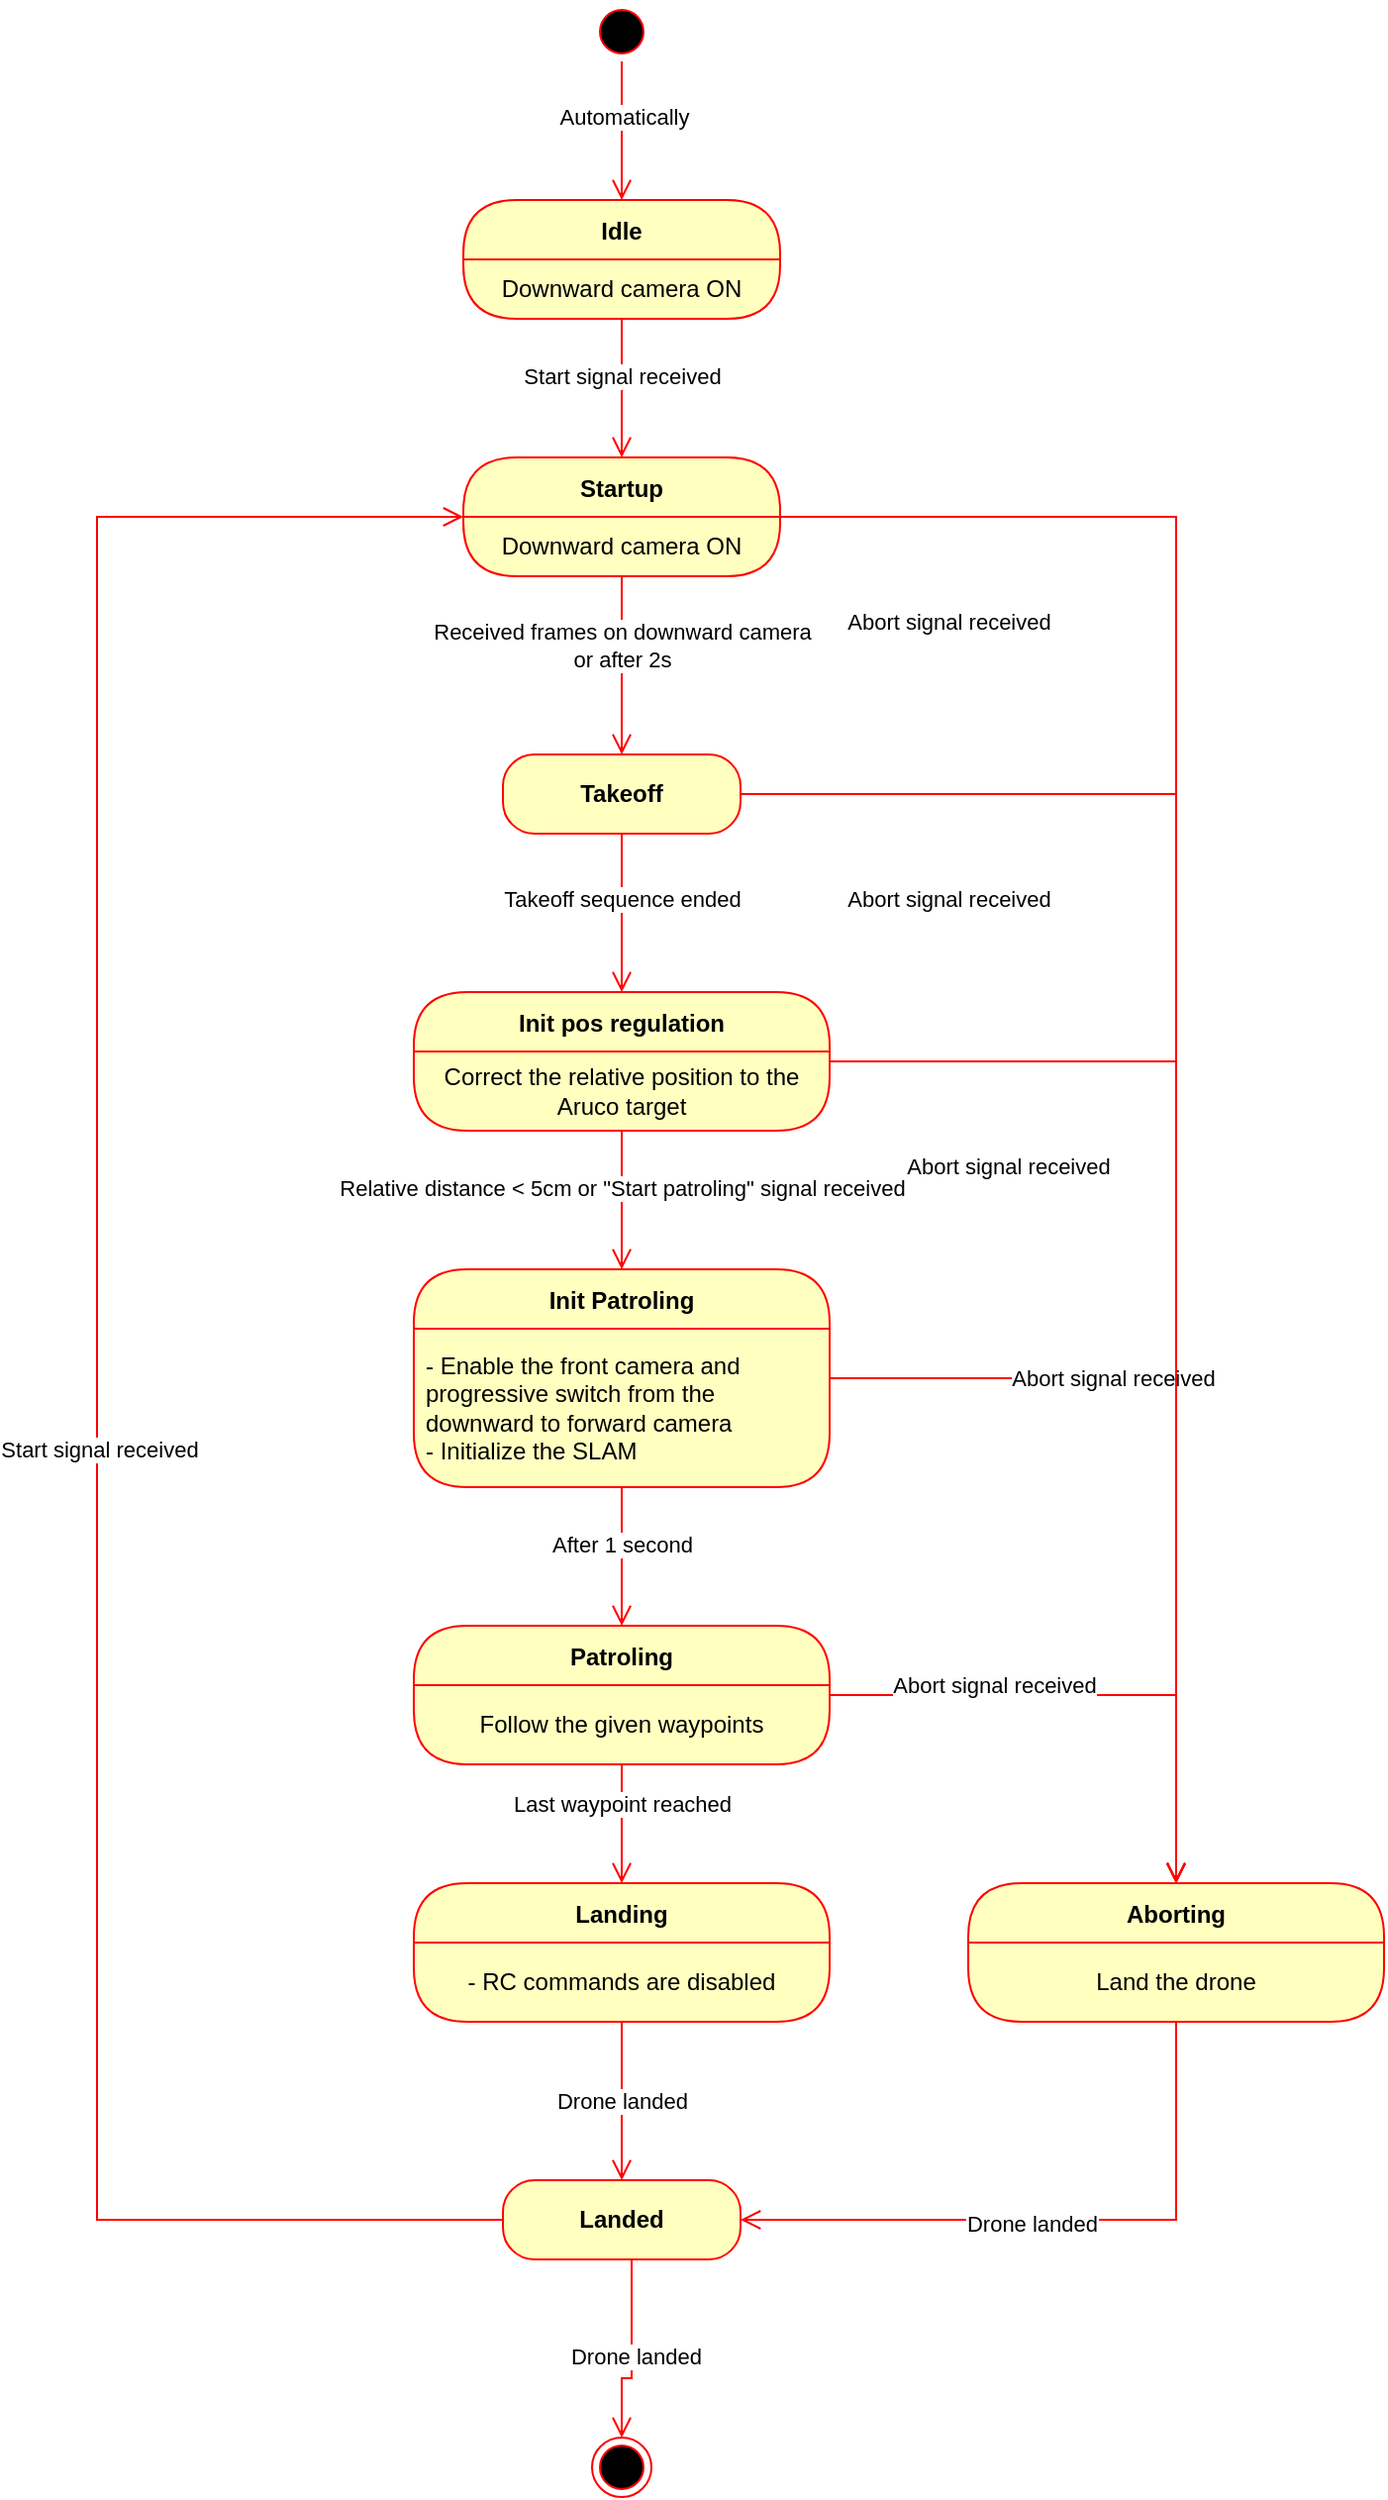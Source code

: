 <mxfile version="24.5.3" type="device">
  <diagram name="Page-1" id="Cb-Q3iqYAYGIcCufcf77">
    <mxGraphModel dx="1181" dy="876" grid="1" gridSize="10" guides="1" tooltips="1" connect="1" arrows="1" fold="1" page="0" pageScale="1" pageWidth="827" pageHeight="1169" math="0" shadow="0">
      <root>
        <mxCell id="0" />
        <mxCell id="1" parent="0" />
        <mxCell id="nR_ijNIJFMgZy_12w77k-3" value="" style="ellipse;html=1;shape=endState;fillColor=#000000;strokeColor=#ff0000;" vertex="1" parent="1">
          <mxGeometry x="340" y="1280" width="30" height="30" as="geometry" />
        </mxCell>
        <mxCell id="nR_ijNIJFMgZy_12w77k-4" value="" style="ellipse;html=1;shape=startState;fillColor=#000000;strokeColor=#ff0000;" vertex="1" parent="1">
          <mxGeometry x="340" y="50" width="30" height="30" as="geometry" />
        </mxCell>
        <mxCell id="nR_ijNIJFMgZy_12w77k-5" value="" style="edgeStyle=orthogonalEdgeStyle;html=1;verticalAlign=bottom;endArrow=open;endSize=8;strokeColor=#ff0000;rounded=0;" edge="1" source="nR_ijNIJFMgZy_12w77k-4" parent="1" target="nR_ijNIJFMgZy_12w77k-62">
          <mxGeometry relative="1" as="geometry">
            <mxPoint x="355" y="300" as="targetPoint" />
          </mxGeometry>
        </mxCell>
        <mxCell id="nR_ijNIJFMgZy_12w77k-67" value="Automatically" style="edgeLabel;html=1;align=center;verticalAlign=middle;resizable=0;points=[];" vertex="1" connectable="0" parent="nR_ijNIJFMgZy_12w77k-5">
          <mxGeometry x="-0.194" y="1" relative="1" as="geometry">
            <mxPoint as="offset" />
          </mxGeometry>
        </mxCell>
        <mxCell id="nR_ijNIJFMgZy_12w77k-6" value="Startup" style="swimlane;fontStyle=1;align=center;verticalAlign=middle;childLayout=stackLayout;horizontal=1;startSize=30;horizontalStack=0;resizeParent=0;resizeLast=1;container=0;fontColor=#000000;collapsible=0;rounded=1;arcSize=30;strokeColor=#ff0000;fillColor=#ffffc0;swimlaneFillColor=#ffffc0;dropTarget=0;" vertex="1" parent="1">
          <mxGeometry x="275" y="280" width="160" height="60" as="geometry" />
        </mxCell>
        <mxCell id="nR_ijNIJFMgZy_12w77k-7" value="Downward camera ON" style="text;html=1;strokeColor=none;fillColor=none;align=center;verticalAlign=middle;spacingLeft=4;spacingRight=4;whiteSpace=wrap;overflow=hidden;rotatable=0;fontColor=#000000;" vertex="1" parent="nR_ijNIJFMgZy_12w77k-6">
          <mxGeometry y="30" width="160" height="30" as="geometry" />
        </mxCell>
        <mxCell id="nR_ijNIJFMgZy_12w77k-8" value="" style="edgeStyle=orthogonalEdgeStyle;html=1;verticalAlign=bottom;endArrow=open;endSize=8;strokeColor=#ff0000;rounded=0;entryX=0.5;entryY=0;entryDx=0;entryDy=0;" edge="1" source="nR_ijNIJFMgZy_12w77k-6" parent="1" target="nR_ijNIJFMgZy_12w77k-9">
          <mxGeometry relative="1" as="geometry">
            <mxPoint x="355" y="380" as="targetPoint" />
          </mxGeometry>
        </mxCell>
        <mxCell id="nR_ijNIJFMgZy_12w77k-11" value="Received frames on downward camera&lt;div&gt;or after 2s&lt;/div&gt;" style="edgeLabel;html=1;align=center;verticalAlign=middle;resizable=0;points=[];" vertex="1" connectable="0" parent="nR_ijNIJFMgZy_12w77k-8">
          <mxGeometry x="0.022" y="2" relative="1" as="geometry">
            <mxPoint x="-2" y="-11" as="offset" />
          </mxGeometry>
        </mxCell>
        <mxCell id="nR_ijNIJFMgZy_12w77k-9" value="Takeoff" style="rounded=1;whiteSpace=wrap;html=1;arcSize=40;fontColor=#000000;fillColor=#ffffc0;strokeColor=#ff0000;fontStyle=1" vertex="1" parent="1">
          <mxGeometry x="295" y="430" width="120" height="40" as="geometry" />
        </mxCell>
        <mxCell id="nR_ijNIJFMgZy_12w77k-10" value="" style="edgeStyle=orthogonalEdgeStyle;html=1;verticalAlign=bottom;endArrow=open;endSize=8;strokeColor=#ff0000;rounded=0;entryX=0.5;entryY=0;entryDx=0;entryDy=0;" edge="1" source="nR_ijNIJFMgZy_12w77k-9" parent="1" target="nR_ijNIJFMgZy_12w77k-15">
          <mxGeometry relative="1" as="geometry">
            <mxPoint x="355" y="540" as="targetPoint" />
          </mxGeometry>
        </mxCell>
        <mxCell id="nR_ijNIJFMgZy_12w77k-12" value="Takeoff sequence ended" style="edgeLabel;html=1;align=center;verticalAlign=middle;resizable=0;points=[];" vertex="1" connectable="0" parent="nR_ijNIJFMgZy_12w77k-10">
          <mxGeometry x="-0.185" relative="1" as="geometry">
            <mxPoint as="offset" />
          </mxGeometry>
        </mxCell>
        <mxCell id="nR_ijNIJFMgZy_12w77k-15" value="Init pos regulation" style="swimlane;fontStyle=1;align=center;verticalAlign=middle;childLayout=stackLayout;horizontal=1;startSize=30;horizontalStack=0;resizeParent=0;resizeLast=1;container=0;fontColor=#000000;collapsible=0;rounded=1;arcSize=30;strokeColor=#ff0000;fillColor=#ffffc0;swimlaneFillColor=#ffffc0;dropTarget=0;" vertex="1" parent="1">
          <mxGeometry x="250" y="550" width="210" height="70" as="geometry" />
        </mxCell>
        <mxCell id="nR_ijNIJFMgZy_12w77k-16" value="Correct the relative position to the Aruco target" style="text;html=1;strokeColor=none;fillColor=none;align=center;verticalAlign=middle;spacingLeft=4;spacingRight=4;whiteSpace=wrap;overflow=hidden;rotatable=0;fontColor=#000000;" vertex="1" parent="nR_ijNIJFMgZy_12w77k-15">
          <mxGeometry y="30" width="210" height="40" as="geometry" />
        </mxCell>
        <mxCell id="nR_ijNIJFMgZy_12w77k-17" value="" style="edgeStyle=orthogonalEdgeStyle;html=1;verticalAlign=bottom;endArrow=open;endSize=8;strokeColor=#ff0000;rounded=0;exitX=0.5;exitY=1;exitDx=0;exitDy=0;entryX=0.5;entryY=0;entryDx=0;entryDy=0;" edge="1" parent="1" source="nR_ijNIJFMgZy_12w77k-16" target="nR_ijNIJFMgZy_12w77k-22">
          <mxGeometry relative="1" as="geometry">
            <mxPoint x="355" y="700" as="targetPoint" />
            <mxPoint x="365" y="470" as="sourcePoint" />
          </mxGeometry>
        </mxCell>
        <mxCell id="nR_ijNIJFMgZy_12w77k-18" value="Relative distance &amp;lt; 5cm or &quot;Start patroling&quot; signal received" style="edgeLabel;html=1;align=center;verticalAlign=middle;resizable=0;points=[];" vertex="1" connectable="0" parent="nR_ijNIJFMgZy_12w77k-17">
          <mxGeometry x="-0.185" relative="1" as="geometry">
            <mxPoint as="offset" />
          </mxGeometry>
        </mxCell>
        <mxCell id="nR_ijNIJFMgZy_12w77k-19" value="Patroling" style="swimlane;fontStyle=1;align=center;verticalAlign=middle;childLayout=stackLayout;horizontal=1;startSize=30;horizontalStack=0;resizeParent=0;resizeLast=1;container=0;fontColor=#000000;collapsible=0;rounded=1;arcSize=30;strokeColor=#ff0000;fillColor=#ffffc0;swimlaneFillColor=#ffffc0;dropTarget=0;" vertex="1" parent="1">
          <mxGeometry x="250" y="870" width="210" height="70" as="geometry" />
        </mxCell>
        <mxCell id="nR_ijNIJFMgZy_12w77k-20" value="Follow the given waypoints" style="text;html=1;strokeColor=none;fillColor=none;align=center;verticalAlign=middle;spacingLeft=4;spacingRight=4;whiteSpace=wrap;overflow=hidden;rotatable=0;fontColor=#000000;" vertex="1" parent="nR_ijNIJFMgZy_12w77k-19">
          <mxGeometry y="30" width="210" height="40" as="geometry" />
        </mxCell>
        <mxCell id="nR_ijNIJFMgZy_12w77k-22" value="Init Patroling" style="swimlane;fontStyle=1;align=center;verticalAlign=middle;childLayout=stackLayout;horizontal=1;startSize=30;horizontalStack=0;resizeParent=0;resizeLast=1;container=0;fontColor=#000000;collapsible=0;rounded=1;arcSize=30;strokeColor=#ff0000;fillColor=#ffffc0;swimlaneFillColor=#ffffc0;dropTarget=0;" vertex="1" parent="1">
          <mxGeometry x="250" y="690" width="210" height="110" as="geometry" />
        </mxCell>
        <mxCell id="nR_ijNIJFMgZy_12w77k-23" value="&lt;span style=&quot;background-color: initial;&quot;&gt;- Enable the front camera and progressive switch from the downward to forward camera&lt;/span&gt;&lt;br&gt;&lt;span style=&quot;background-color: initial;&quot;&gt;- Initialize the SLAM&lt;/span&gt;" style="text;html=1;strokeColor=none;fillColor=none;align=left;verticalAlign=middle;spacingLeft=4;spacingRight=4;whiteSpace=wrap;overflow=hidden;rotatable=0;fontColor=#000000;" vertex="1" parent="nR_ijNIJFMgZy_12w77k-22">
          <mxGeometry y="30" width="210" height="80" as="geometry" />
        </mxCell>
        <mxCell id="nR_ijNIJFMgZy_12w77k-26" value="" style="edgeStyle=orthogonalEdgeStyle;html=1;verticalAlign=bottom;endArrow=open;endSize=8;strokeColor=#ff0000;rounded=0;exitX=0.5;exitY=1;exitDx=0;exitDy=0;entryX=0.5;entryY=0;entryDx=0;entryDy=0;" edge="1" parent="1" source="nR_ijNIJFMgZy_12w77k-23" target="nR_ijNIJFMgZy_12w77k-19">
          <mxGeometry relative="1" as="geometry">
            <mxPoint x="365" y="690" as="targetPoint" />
            <mxPoint x="365" y="630" as="sourcePoint" />
          </mxGeometry>
        </mxCell>
        <mxCell id="nR_ijNIJFMgZy_12w77k-27" value="After 1 second" style="edgeLabel;html=1;align=center;verticalAlign=middle;resizable=0;points=[];" vertex="1" connectable="0" parent="nR_ijNIJFMgZy_12w77k-26">
          <mxGeometry x="-0.185" relative="1" as="geometry">
            <mxPoint as="offset" />
          </mxGeometry>
        </mxCell>
        <mxCell id="nR_ijNIJFMgZy_12w77k-28" value="" style="edgeStyle=orthogonalEdgeStyle;html=1;verticalAlign=bottom;endArrow=open;endSize=8;strokeColor=#ff0000;rounded=0;entryX=0.5;entryY=0;entryDx=0;entryDy=0;exitX=0.5;exitY=1;exitDx=0;exitDy=0;" edge="1" parent="1" source="nR_ijNIJFMgZy_12w77k-20" target="nR_ijNIJFMgZy_12w77k-44">
          <mxGeometry relative="1" as="geometry">
            <mxPoint x="365" y="880" as="targetPoint" />
            <mxPoint x="440" y="980" as="sourcePoint" />
          </mxGeometry>
        </mxCell>
        <mxCell id="nR_ijNIJFMgZy_12w77k-29" value="Last waypoint reached" style="edgeLabel;html=1;align=center;verticalAlign=middle;resizable=0;points=[];" vertex="1" connectable="0" parent="nR_ijNIJFMgZy_12w77k-28">
          <mxGeometry x="-0.185" relative="1" as="geometry">
            <mxPoint y="-5" as="offset" />
          </mxGeometry>
        </mxCell>
        <mxCell id="nR_ijNIJFMgZy_12w77k-30" value="Aborting" style="swimlane;fontStyle=1;align=center;verticalAlign=middle;childLayout=stackLayout;horizontal=1;startSize=30;horizontalStack=0;resizeParent=0;resizeLast=1;container=0;fontColor=#000000;collapsible=0;rounded=1;arcSize=30;strokeColor=#ff0000;fillColor=#ffffc0;swimlaneFillColor=#ffffc0;dropTarget=0;" vertex="1" parent="1">
          <mxGeometry x="530" y="1000" width="210" height="70" as="geometry" />
        </mxCell>
        <mxCell id="nR_ijNIJFMgZy_12w77k-31" value="Land the drone" style="text;html=1;strokeColor=none;fillColor=none;align=center;verticalAlign=middle;spacingLeft=4;spacingRight=4;whiteSpace=wrap;overflow=hidden;rotatable=0;fontColor=#000000;" vertex="1" parent="nR_ijNIJFMgZy_12w77k-30">
          <mxGeometry y="30" width="210" height="40" as="geometry" />
        </mxCell>
        <mxCell id="nR_ijNIJFMgZy_12w77k-32" value="" style="edgeStyle=orthogonalEdgeStyle;html=1;verticalAlign=bottom;endArrow=open;endSize=8;strokeColor=#ff0000;rounded=0;entryX=0.5;entryY=0;entryDx=0;entryDy=0;" edge="1" parent="1" source="nR_ijNIJFMgZy_12w77k-22" target="nR_ijNIJFMgZy_12w77k-30">
          <mxGeometry relative="1" as="geometry">
            <mxPoint x="365" y="880" as="targetPoint" />
            <mxPoint x="365" y="810" as="sourcePoint" />
          </mxGeometry>
        </mxCell>
        <mxCell id="nR_ijNIJFMgZy_12w77k-33" value="Abort signal received" style="edgeLabel;html=1;align=center;verticalAlign=middle;resizable=0;points=[];" vertex="1" connectable="0" parent="nR_ijNIJFMgZy_12w77k-32">
          <mxGeometry x="-0.185" relative="1" as="geometry">
            <mxPoint x="-32" as="offset" />
          </mxGeometry>
        </mxCell>
        <mxCell id="nR_ijNIJFMgZy_12w77k-34" value="" style="edgeStyle=orthogonalEdgeStyle;html=1;verticalAlign=bottom;endArrow=open;endSize=8;strokeColor=#ff0000;rounded=0;entryX=0.5;entryY=0;entryDx=0;entryDy=0;" edge="1" parent="1" source="nR_ijNIJFMgZy_12w77k-15" target="nR_ijNIJFMgZy_12w77k-30">
          <mxGeometry relative="1" as="geometry">
            <mxPoint x="645" y="880" as="targetPoint" />
            <mxPoint x="470" y="755" as="sourcePoint" />
          </mxGeometry>
        </mxCell>
        <mxCell id="nR_ijNIJFMgZy_12w77k-35" value="Abort signal received" style="edgeLabel;html=1;align=center;verticalAlign=middle;resizable=0;points=[];" vertex="1" connectable="0" parent="nR_ijNIJFMgZy_12w77k-34">
          <mxGeometry x="-0.185" relative="1" as="geometry">
            <mxPoint x="-85" y="-13" as="offset" />
          </mxGeometry>
        </mxCell>
        <mxCell id="nR_ijNIJFMgZy_12w77k-36" value="" style="edgeStyle=orthogonalEdgeStyle;html=1;verticalAlign=bottom;endArrow=open;endSize=8;strokeColor=#ff0000;rounded=0;" edge="1" parent="1" source="nR_ijNIJFMgZy_12w77k-9" target="nR_ijNIJFMgZy_12w77k-30">
          <mxGeometry relative="1" as="geometry">
            <mxPoint x="700" y="820" as="targetPoint" />
            <mxPoint x="470" y="595" as="sourcePoint" />
          </mxGeometry>
        </mxCell>
        <mxCell id="nR_ijNIJFMgZy_12w77k-37" value="Abort signal received" style="edgeLabel;html=1;align=center;verticalAlign=middle;resizable=0;points=[];" vertex="1" connectable="0" parent="nR_ijNIJFMgZy_12w77k-36">
          <mxGeometry x="-0.185" relative="1" as="geometry">
            <mxPoint x="-115" y="-41" as="offset" />
          </mxGeometry>
        </mxCell>
        <mxCell id="nR_ijNIJFMgZy_12w77k-38" value="" style="edgeStyle=orthogonalEdgeStyle;html=1;verticalAlign=bottom;endArrow=open;endSize=8;strokeColor=#ff0000;rounded=0;" edge="1" parent="1" source="nR_ijNIJFMgZy_12w77k-6" target="nR_ijNIJFMgZy_12w77k-30">
          <mxGeometry relative="1" as="geometry">
            <mxPoint x="645" y="880" as="targetPoint" />
            <mxPoint x="425" y="460" as="sourcePoint" />
          </mxGeometry>
        </mxCell>
        <mxCell id="nR_ijNIJFMgZy_12w77k-39" value="Abort signal received" style="edgeLabel;html=1;align=center;verticalAlign=middle;resizable=0;points=[];" vertex="1" connectable="0" parent="nR_ijNIJFMgZy_12w77k-38">
          <mxGeometry x="-0.185" relative="1" as="geometry">
            <mxPoint x="-115" y="-110" as="offset" />
          </mxGeometry>
        </mxCell>
        <mxCell id="nR_ijNIJFMgZy_12w77k-44" value="Landing" style="swimlane;fontStyle=1;align=center;verticalAlign=middle;childLayout=stackLayout;horizontal=1;startSize=30;horizontalStack=0;resizeParent=0;resizeLast=1;container=0;fontColor=#000000;collapsible=0;rounded=1;arcSize=30;strokeColor=#ff0000;fillColor=#ffffc0;swimlaneFillColor=#ffffc0;dropTarget=0;" vertex="1" parent="1">
          <mxGeometry x="250" y="1000" width="210" height="70" as="geometry" />
        </mxCell>
        <mxCell id="nR_ijNIJFMgZy_12w77k-45" value="- RC commands are disabled" style="text;html=1;strokeColor=none;fillColor=none;align=center;verticalAlign=middle;spacingLeft=4;spacingRight=4;whiteSpace=wrap;overflow=hidden;rotatable=0;fontColor=#000000;" vertex="1" parent="nR_ijNIJFMgZy_12w77k-44">
          <mxGeometry y="30" width="210" height="40" as="geometry" />
        </mxCell>
        <mxCell id="nR_ijNIJFMgZy_12w77k-48" value="" style="edgeStyle=orthogonalEdgeStyle;html=1;verticalAlign=bottom;endArrow=open;endSize=8;strokeColor=#ff0000;rounded=0;entryX=0.5;entryY=0;entryDx=0;entryDy=0;exitX=0.5;exitY=1;exitDx=0;exitDy=0;" edge="1" parent="1" source="nR_ijNIJFMgZy_12w77k-45" target="nR_ijNIJFMgZy_12w77k-50">
          <mxGeometry relative="1" as="geometry">
            <mxPoint x="355" y="1130" as="targetPoint" />
            <mxPoint x="365" y="950" as="sourcePoint" />
          </mxGeometry>
        </mxCell>
        <mxCell id="nR_ijNIJFMgZy_12w77k-49" value="Drone landed" style="edgeLabel;html=1;align=center;verticalAlign=middle;resizable=0;points=[];" vertex="1" connectable="0" parent="nR_ijNIJFMgZy_12w77k-48">
          <mxGeometry x="-0.185" relative="1" as="geometry">
            <mxPoint y="7" as="offset" />
          </mxGeometry>
        </mxCell>
        <mxCell id="nR_ijNIJFMgZy_12w77k-50" value="Landed" style="rounded=1;whiteSpace=wrap;html=1;arcSize=40;fontColor=#000000;fillColor=#ffffc0;strokeColor=#ff0000;fontStyle=1" vertex="1" parent="1">
          <mxGeometry x="295" y="1150" width="120" height="40" as="geometry" />
        </mxCell>
        <mxCell id="nR_ijNIJFMgZy_12w77k-51" value="" style="edgeStyle=orthogonalEdgeStyle;html=1;verticalAlign=bottom;endArrow=open;endSize=8;strokeColor=#ff0000;rounded=0;" edge="1" parent="1" source="nR_ijNIJFMgZy_12w77k-19" target="nR_ijNIJFMgZy_12w77k-30">
          <mxGeometry relative="1" as="geometry">
            <mxPoint x="645" y="1000" as="targetPoint" />
            <mxPoint x="445" y="320" as="sourcePoint" />
          </mxGeometry>
        </mxCell>
        <mxCell id="nR_ijNIJFMgZy_12w77k-52" value="Abort signal received" style="edgeLabel;html=1;align=center;verticalAlign=middle;resizable=0;points=[];" vertex="1" connectable="0" parent="nR_ijNIJFMgZy_12w77k-51">
          <mxGeometry x="-0.185" relative="1" as="geometry">
            <mxPoint x="-27" y="-5" as="offset" />
          </mxGeometry>
        </mxCell>
        <mxCell id="nR_ijNIJFMgZy_12w77k-57" value="" style="edgeStyle=orthogonalEdgeStyle;html=1;verticalAlign=bottom;endArrow=open;endSize=8;strokeColor=#ff0000;rounded=0;" edge="1" parent="1" source="nR_ijNIJFMgZy_12w77k-30" target="nR_ijNIJFMgZy_12w77k-50">
          <mxGeometry relative="1" as="geometry">
            <mxPoint x="460" y="1035" as="targetPoint" />
            <mxPoint x="530" y="1035" as="sourcePoint" />
            <Array as="points">
              <mxPoint x="635" y="1170" />
            </Array>
          </mxGeometry>
        </mxCell>
        <mxCell id="nR_ijNIJFMgZy_12w77k-58" value="Drone landed" style="edgeLabel;html=1;align=center;verticalAlign=middle;resizable=0;points=[];" vertex="1" connectable="0" parent="nR_ijNIJFMgZy_12w77k-57">
          <mxGeometry x="0.08" y="2" relative="1" as="geometry">
            <mxPoint as="offset" />
          </mxGeometry>
        </mxCell>
        <mxCell id="nR_ijNIJFMgZy_12w77k-59" value="" style="edgeStyle=orthogonalEdgeStyle;html=1;verticalAlign=bottom;endArrow=open;endSize=8;strokeColor=#ff0000;rounded=0;" edge="1" parent="1" source="nR_ijNIJFMgZy_12w77k-50" target="nR_ijNIJFMgZy_12w77k-6">
          <mxGeometry relative="1" as="geometry">
            <mxPoint x="90" y="960" as="targetPoint" />
            <mxPoint x="645" y="1080" as="sourcePoint" />
            <Array as="points">
              <mxPoint x="90" y="1170" />
              <mxPoint x="90" y="310" />
            </Array>
          </mxGeometry>
        </mxCell>
        <mxCell id="nR_ijNIJFMgZy_12w77k-61" value="Start signal received" style="edgeLabel;html=1;align=center;verticalAlign=middle;resizable=0;points=[];" vertex="1" connectable="0" parent="nR_ijNIJFMgZy_12w77k-59">
          <mxGeometry x="-0.049" y="-1" relative="1" as="geometry">
            <mxPoint as="offset" />
          </mxGeometry>
        </mxCell>
        <mxCell id="nR_ijNIJFMgZy_12w77k-62" value="Idle" style="swimlane;fontStyle=1;align=center;verticalAlign=middle;childLayout=stackLayout;horizontal=1;startSize=30;horizontalStack=0;resizeParent=0;resizeLast=1;container=0;fontColor=#000000;collapsible=0;rounded=1;arcSize=30;strokeColor=#ff0000;fillColor=#ffffc0;swimlaneFillColor=#ffffc0;dropTarget=0;" vertex="1" parent="1">
          <mxGeometry x="275" y="150" width="160" height="60" as="geometry" />
        </mxCell>
        <mxCell id="nR_ijNIJFMgZy_12w77k-63" value="Downward camera ON" style="text;html=1;strokeColor=none;fillColor=none;align=center;verticalAlign=middle;spacingLeft=4;spacingRight=4;whiteSpace=wrap;overflow=hidden;rotatable=0;fontColor=#000000;" vertex="1" parent="nR_ijNIJFMgZy_12w77k-62">
          <mxGeometry y="30" width="160" height="30" as="geometry" />
        </mxCell>
        <mxCell id="nR_ijNIJFMgZy_12w77k-66" value="" style="edgeStyle=orthogonalEdgeStyle;html=1;verticalAlign=bottom;endArrow=open;endSize=8;strokeColor=#ff0000;rounded=0;" edge="1" parent="1" source="nR_ijNIJFMgZy_12w77k-62" target="nR_ijNIJFMgZy_12w77k-6">
          <mxGeometry relative="1" as="geometry">
            <mxPoint x="365" y="150" as="targetPoint" />
            <mxPoint x="365" y="100" as="sourcePoint" />
          </mxGeometry>
        </mxCell>
        <mxCell id="nR_ijNIJFMgZy_12w77k-69" value="Start signal received" style="edgeLabel;html=1;align=center;verticalAlign=middle;resizable=0;points=[];" vertex="1" connectable="0" parent="nR_ijNIJFMgZy_12w77k-66">
          <mxGeometry x="-0.141" relative="1" as="geometry">
            <mxPoint y="-1" as="offset" />
          </mxGeometry>
        </mxCell>
        <mxCell id="nR_ijNIJFMgZy_12w77k-70" value="" style="edgeStyle=orthogonalEdgeStyle;html=1;verticalAlign=bottom;endArrow=open;endSize=8;strokeColor=#ff0000;rounded=0;entryX=0.5;entryY=0;entryDx=0;entryDy=0;exitX=0.5;exitY=1;exitDx=0;exitDy=0;" edge="1" parent="1" source="nR_ijNIJFMgZy_12w77k-50" target="nR_ijNIJFMgZy_12w77k-3">
          <mxGeometry relative="1" as="geometry">
            <mxPoint x="370" y="1250" as="targetPoint" />
            <mxPoint x="590" y="1150" as="sourcePoint" />
            <Array as="points">
              <mxPoint x="360" y="1190" />
              <mxPoint x="360" y="1250" />
              <mxPoint x="355" y="1250" />
            </Array>
          </mxGeometry>
        </mxCell>
        <mxCell id="nR_ijNIJFMgZy_12w77k-71" value="Drone landed" style="edgeLabel;html=1;align=center;verticalAlign=middle;resizable=0;points=[];" vertex="1" connectable="0" parent="nR_ijNIJFMgZy_12w77k-70">
          <mxGeometry x="0.08" y="2" relative="1" as="geometry">
            <mxPoint as="offset" />
          </mxGeometry>
        </mxCell>
      </root>
    </mxGraphModel>
  </diagram>
</mxfile>
